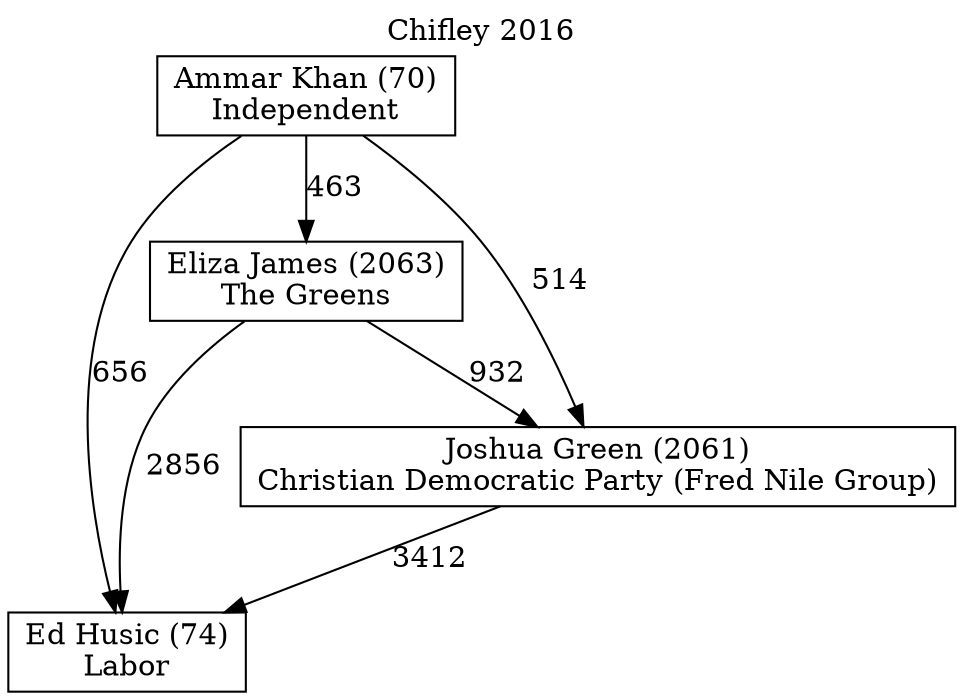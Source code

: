 // House preference flow
digraph "Ed Husic (74)_Chifley_2016" {
	graph [label="Chifley 2016" labelloc=t mclimit=10]
	node [shape=box]
	"Ammar Khan (70)" [label="Ammar Khan (70)
Independent"]
	"Ed Husic (74)" [label="Ed Husic (74)
Labor"]
	"Eliza James (2063)" [label="Eliza James (2063)
The Greens"]
	"Joshua Green (2061)" [label="Joshua Green (2061)
Christian Democratic Party (Fred Nile Group)"]
	"Ammar Khan (70)" -> "Ed Husic (74)" [label=656]
	"Ammar Khan (70)" -> "Eliza James (2063)" [label=463]
	"Ammar Khan (70)" -> "Joshua Green (2061)" [label=514]
	"Eliza James (2063)" -> "Ed Husic (74)" [label=2856]
	"Eliza James (2063)" -> "Joshua Green (2061)" [label=932]
	"Joshua Green (2061)" -> "Ed Husic (74)" [label=3412]
}
